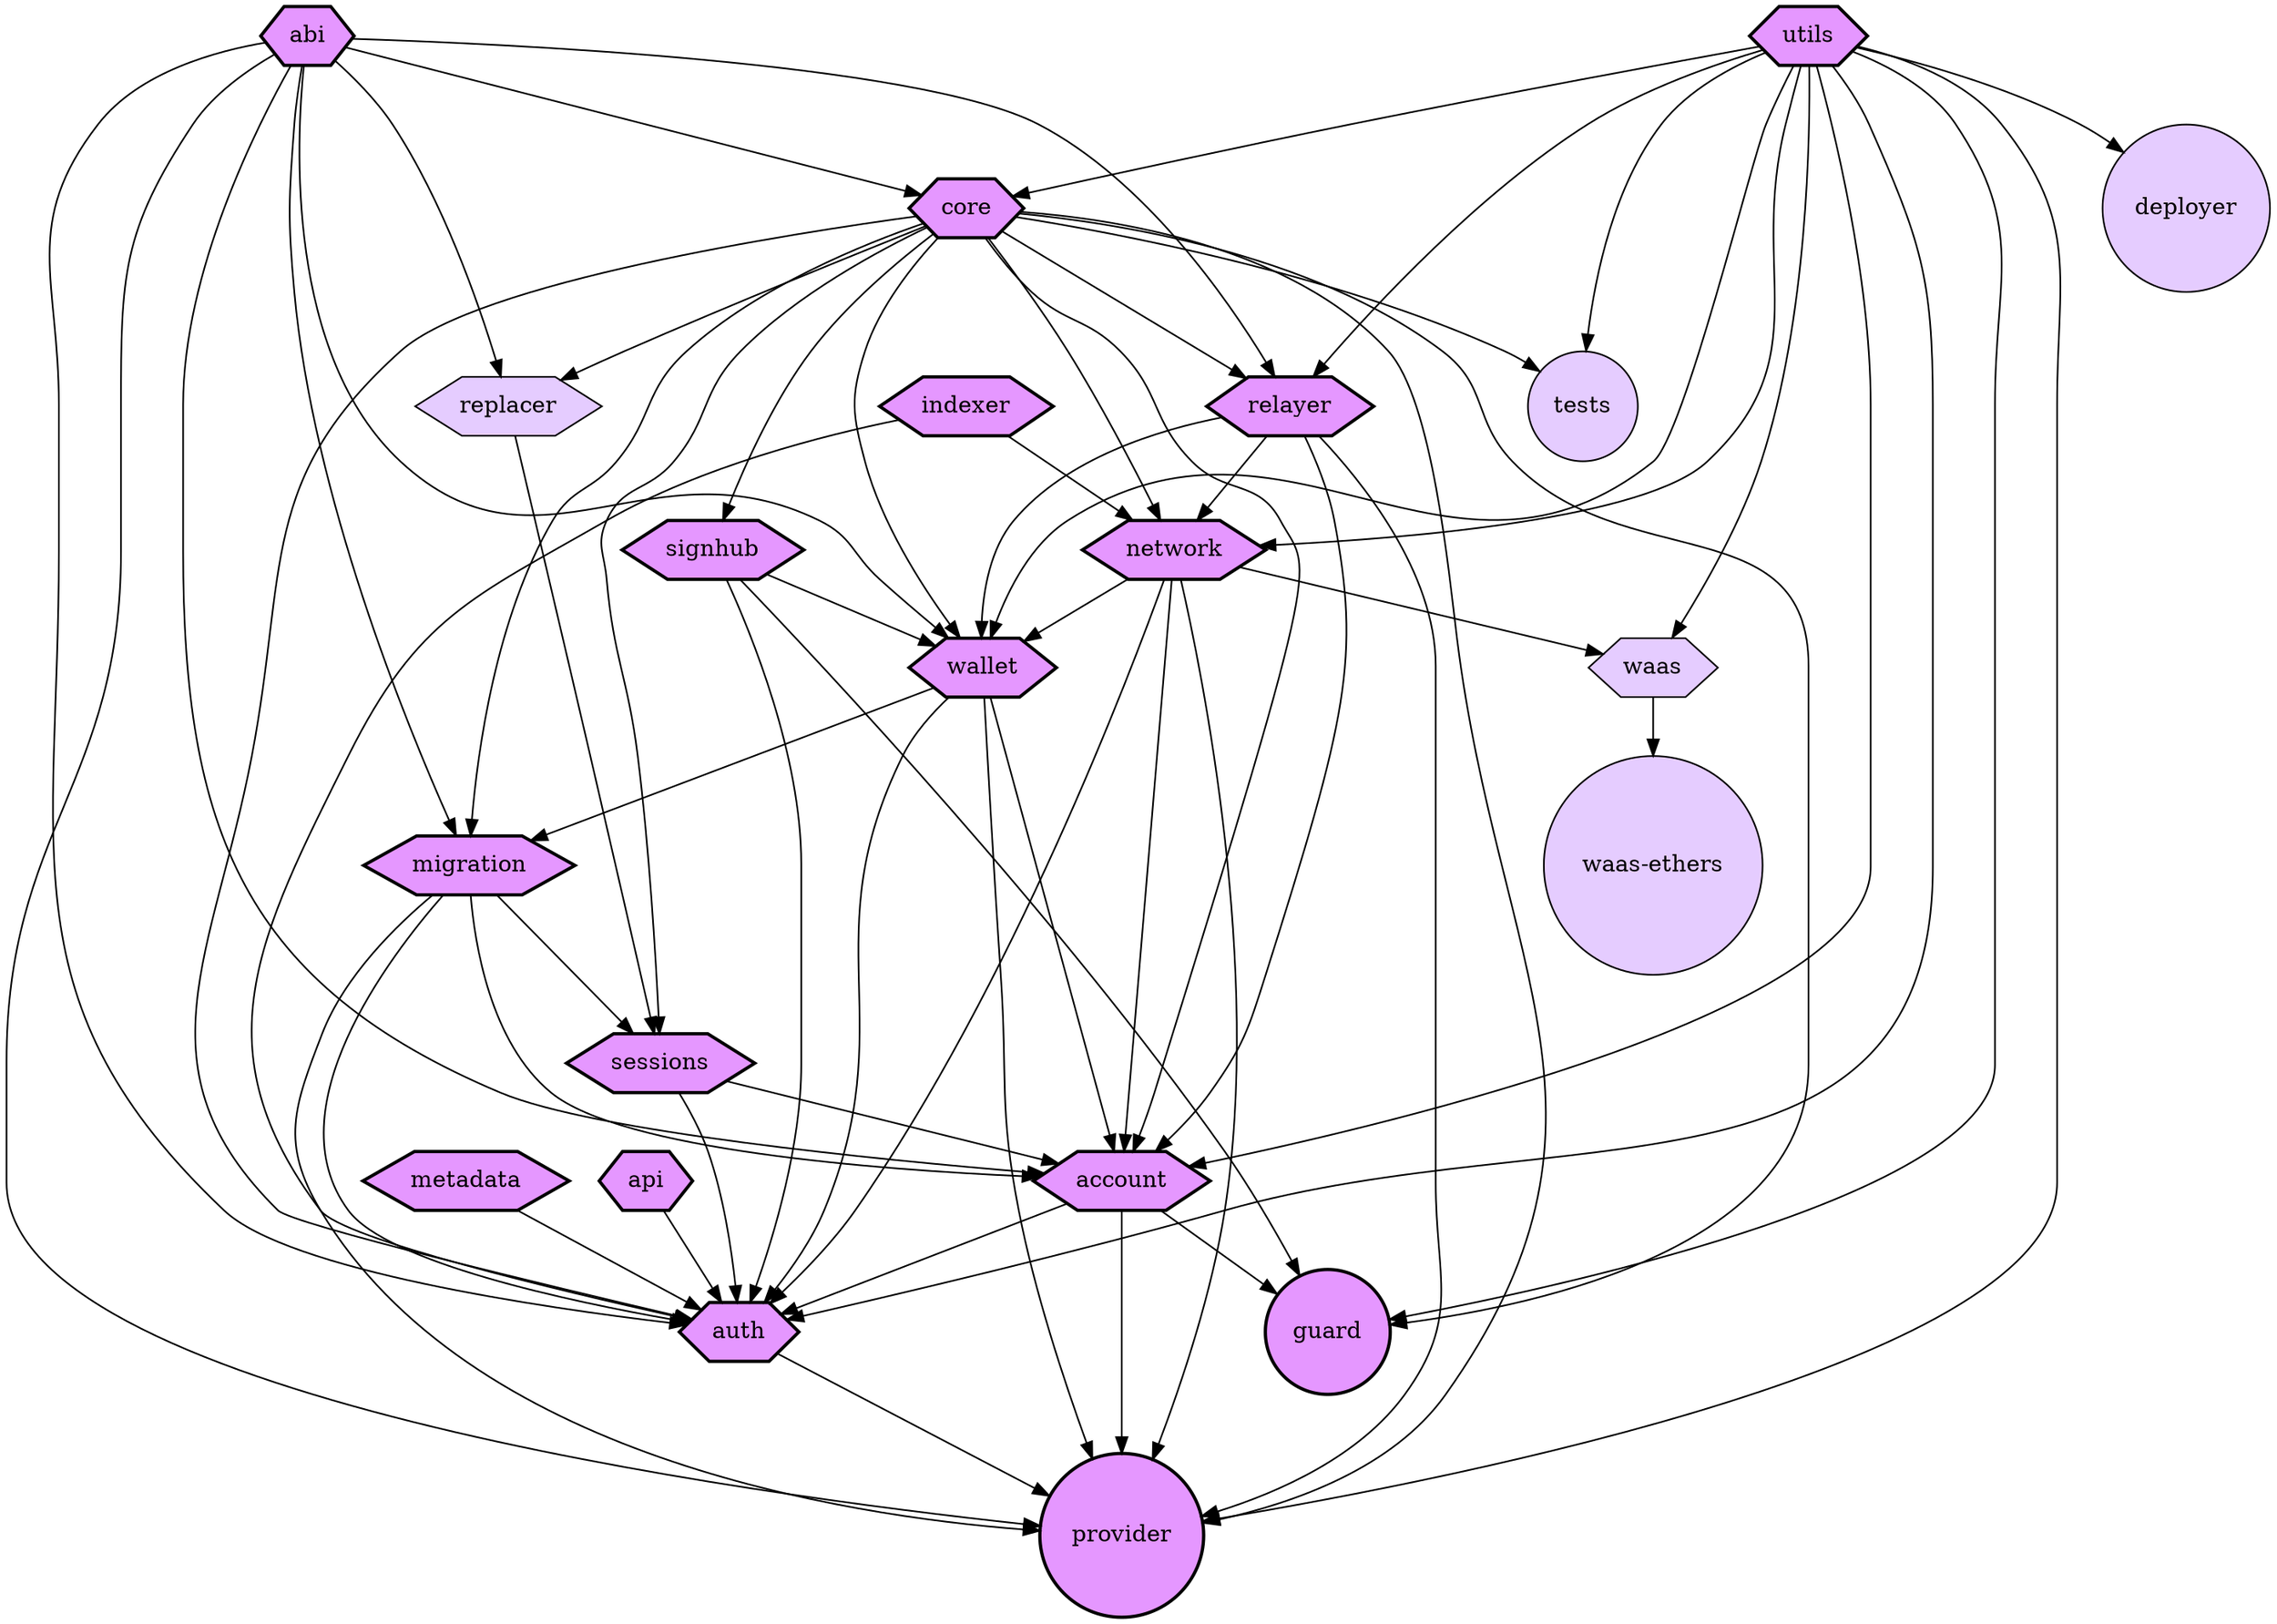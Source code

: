 // Couldn't read or parse package.json in estimator: ENOENT: no such file or directory, open 'packages/estimator/package.json'
// Couldn't read or parse package.json in multicall: ENOENT: no such file or directory, open 'packages/multicall/package.json'
// Couldn't read or parse package.json in simulator: ENOENT: no such file or directory, open 'packages/simulator/package.json'
digraph G {
  rankdir="TD";

  abi [fillcolor="#e597ff", style="filled" shape=hexagon, penwidth=2]
  account [fillcolor="#e597ff", style="filled" shape=hexagon, penwidth=2]
  api [fillcolor="#e597ff", style="filled" shape=hexagon, penwidth=2]
  auth [fillcolor="#e597ff", style="filled" shape=hexagon, penwidth=2]
  core [fillcolor="#e597ff", style="filled" shape=hexagon, penwidth=2]
  guard [fillcolor="#e597ff", style="filled" shape=circle, penwidth=2]
  indexer [fillcolor="#e597ff", style="filled" shape=hexagon, penwidth=2]
  metadata [fillcolor="#e597ff", style="filled" shape=hexagon, penwidth=2]
  migration [fillcolor="#e597ff", style="filled" shape=hexagon, penwidth=2]
  network [fillcolor="#e597ff", style="filled" shape=hexagon, penwidth=2]
  provider [fillcolor="#e597ff", style="filled" shape=circle, penwidth=2]
  relayer [fillcolor="#e597ff", style="filled" shape=hexagon, penwidth=2]
  sessions [fillcolor="#e597ff", style="filled" shape=hexagon, penwidth=2]
  signhub [fillcolor="#e597ff", style="filled" shape=hexagon, penwidth=2]
  utils [fillcolor="#e597ff", style="filled" shape=hexagon, penwidth=2]
  wallet [fillcolor="#e597ff", style="filled" shape=hexagon, penwidth=2]
  deployer [fillcolor="#e5ccff", style="filled" shape=circle, penwidth=1]
  replacer [fillcolor="#e5ccff", style="filled" shape=hexagon, penwidth=1]
  tests [fillcolor="#e5ccff", style="filled" shape=circle, penwidth=1]
  waas [fillcolor="#e5ccff", style="filled" shape=hexagon, penwidth=1]
  "waas-ethers" [fillcolor="#e5ccff", style="filled" shape=circle, penwidth=1]

  abi -> account
  core -> account
  migration -> account
  network -> account
  relayer -> account
  sessions -> account
  utils -> account
  wallet -> account
  abi -> auth
  account -> auth
  api -> auth
  core -> auth
  indexer -> auth
  metadata -> auth
  migration -> auth
  network -> auth
  sessions -> auth
  signhub -> auth
  wallet -> auth
  utils -> auth
  utils -> core
  abi -> core
  account -> guard
  core -> guard
  signhub -> guard
  utils -> guard
  abi -> migration
  core -> migration
  wallet -> migration
  core -> network
  indexer -> network
  relayer -> network
  utils -> network
  abi -> provider
  account -> provider
  auth -> provider
  core -> provider
  migration -> provider
  network -> provider
  relayer -> provider
  utils -> provider
  wallet -> provider
  abi -> relayer
  core -> relayer
  utils -> relayer
  core -> sessions
  migration -> sessions
  replacer -> sessions
  core -> signhub
  abi -> wallet
  core -> wallet
  network -> wallet
  signhub -> wallet
  relayer -> wallet
  utils -> wallet
  utils -> deployer
  abi -> replacer
  core -> replacer
  core -> tests
  utils -> tests
  network -> waas
  utils -> waas
  waas -> "waas-ethers"
}
